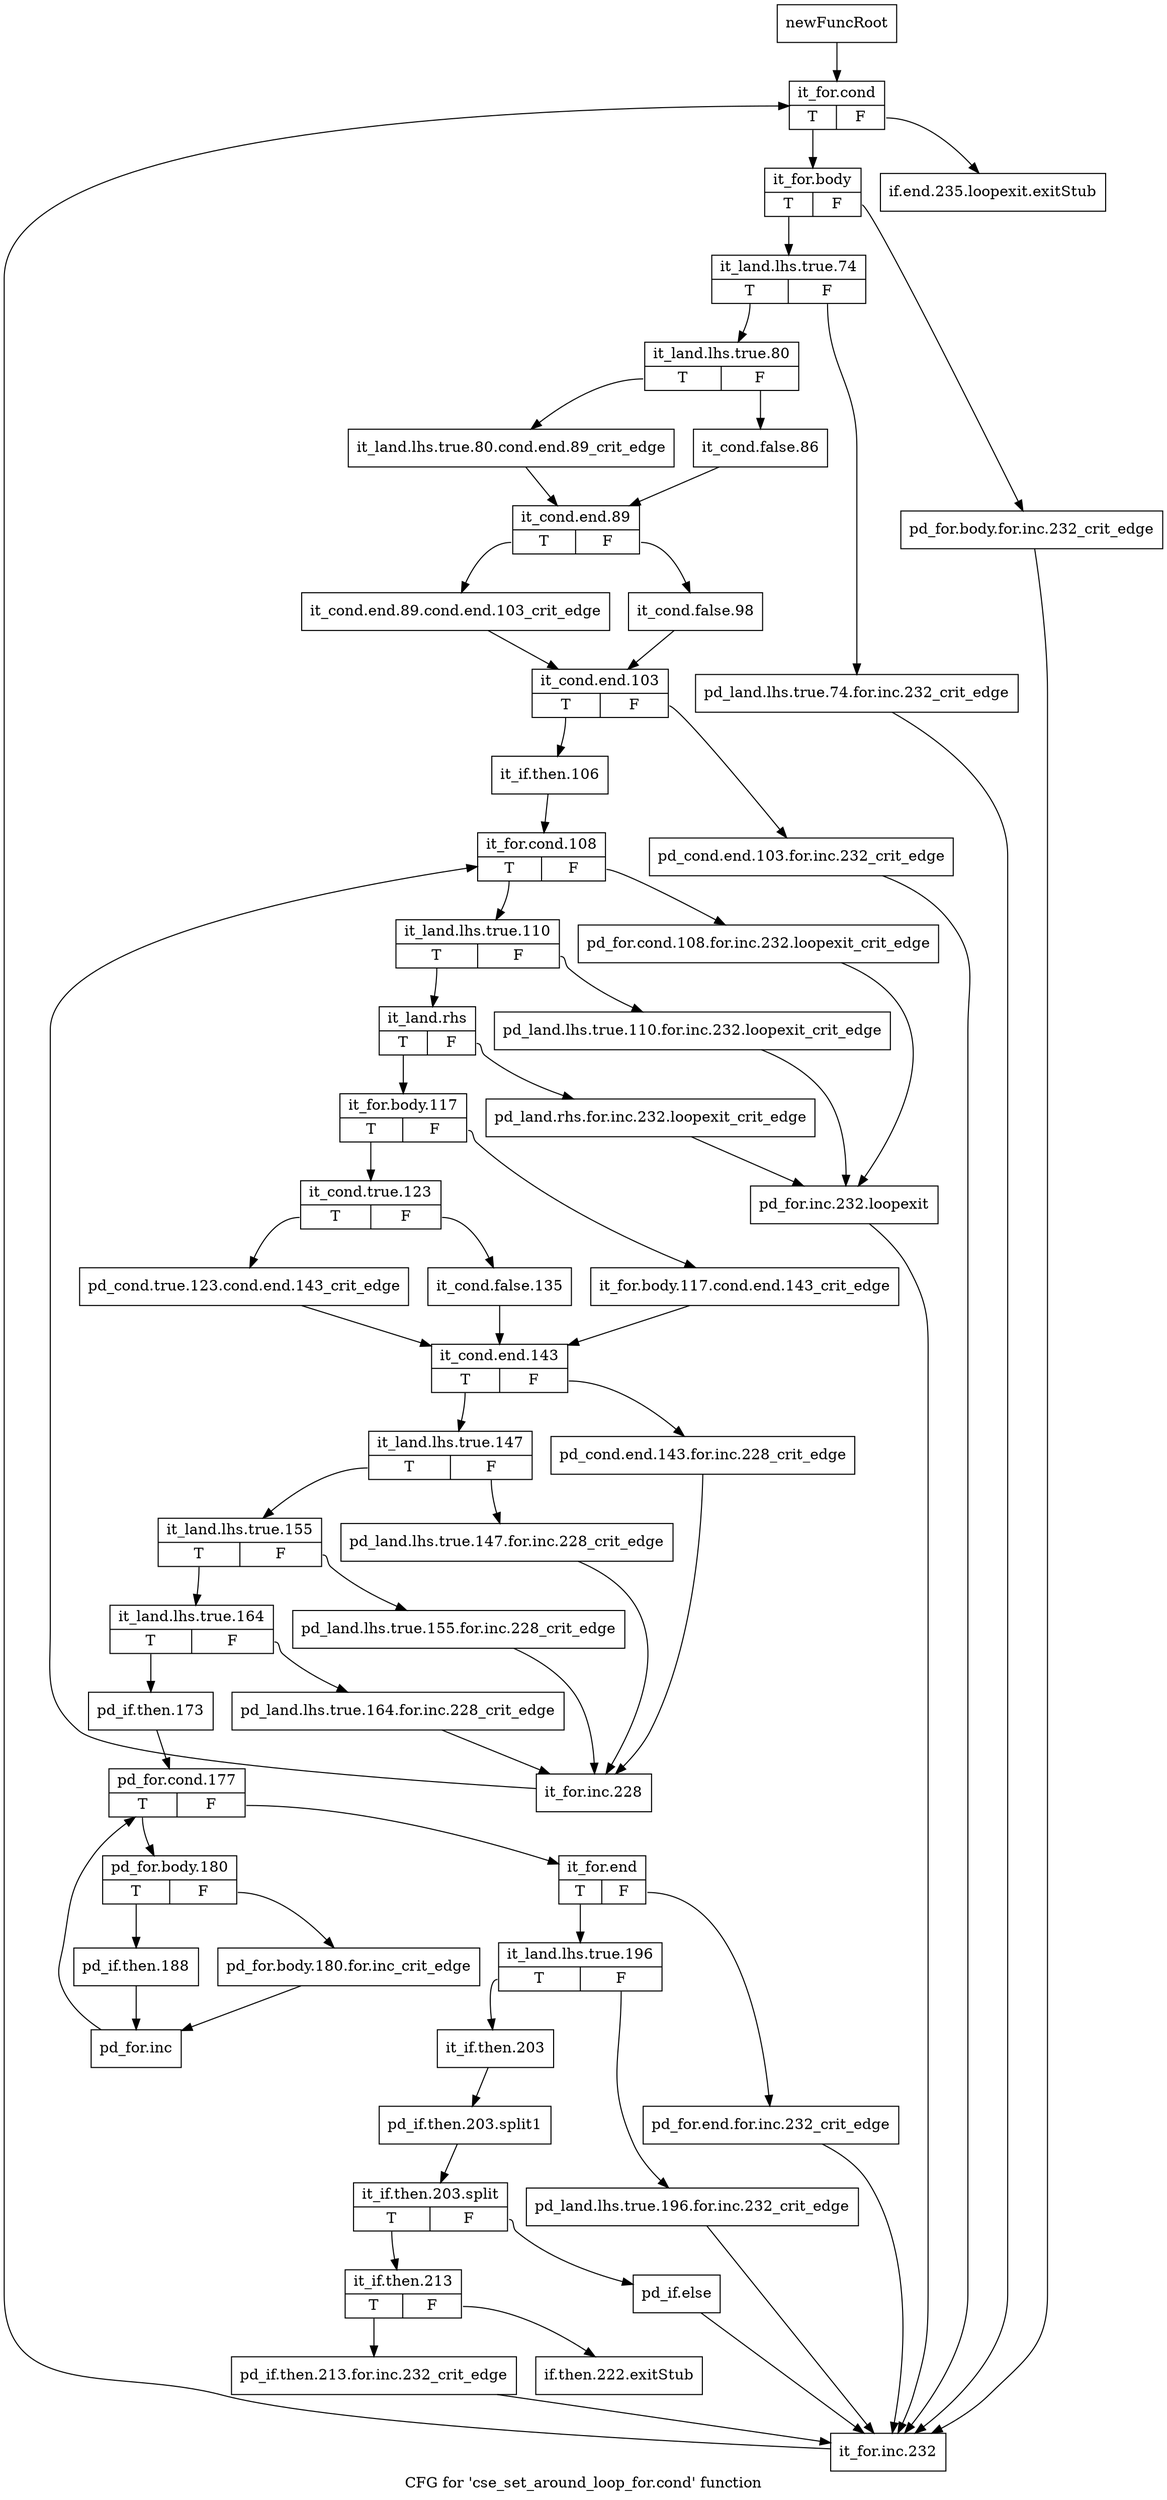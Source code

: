 digraph "CFG for 'cse_set_around_loop_for.cond' function" {
	label="CFG for 'cse_set_around_loop_for.cond' function";

	Node0xa90aa90 [shape=record,label="{newFuncRoot}"];
	Node0xa90aa90 -> Node0xa90ab80;
	Node0xa90aae0 [shape=record,label="{if.end.235.loopexit.exitStub}"];
	Node0xa90ab30 [shape=record,label="{if.then.222.exitStub}"];
	Node0xa90ab80 [shape=record,label="{it_for.cond|{<s0>T|<s1>F}}"];
	Node0xa90ab80:s0 -> Node0xa90abd0;
	Node0xa90ab80:s1 -> Node0xa90aae0;
	Node0xa90abd0 [shape=record,label="{it_for.body|{<s0>T|<s1>F}}"];
	Node0xa90abd0:s0 -> Node0xa90ac70;
	Node0xa90abd0:s1 -> Node0xa90ac20;
	Node0xa90ac20 [shape=record,label="{pd_for.body.for.inc.232_crit_edge}"];
	Node0xa90ac20 -> Node0xa90b990;
	Node0xa90ac70 [shape=record,label="{it_land.lhs.true.74|{<s0>T|<s1>F}}"];
	Node0xa90ac70:s0 -> Node0xa90ad10;
	Node0xa90ac70:s1 -> Node0xa90acc0;
	Node0xa90acc0 [shape=record,label="{pd_land.lhs.true.74.for.inc.232_crit_edge}"];
	Node0xa90acc0 -> Node0xa90b990;
	Node0xa90ad10 [shape=record,label="{it_land.lhs.true.80|{<s0>T|<s1>F}}"];
	Node0xa90ad10:s0 -> Node0xa90adb0;
	Node0xa90ad10:s1 -> Node0xa90ad60;
	Node0xa90ad60 [shape=record,label="{it_cond.false.86}"];
	Node0xa90ad60 -> Node0xa90ae00;
	Node0xa90adb0 [shape=record,label="{it_land.lhs.true.80.cond.end.89_crit_edge}"];
	Node0xa90adb0 -> Node0xa90ae00;
	Node0xa90ae00 [shape=record,label="{it_cond.end.89|{<s0>T|<s1>F}}"];
	Node0xa90ae00:s0 -> Node0xa90aea0;
	Node0xa90ae00:s1 -> Node0xa90ae50;
	Node0xa90ae50 [shape=record,label="{it_cond.false.98}"];
	Node0xa90ae50 -> Node0xa90aef0;
	Node0xa90aea0 [shape=record,label="{it_cond.end.89.cond.end.103_crit_edge}"];
	Node0xa90aea0 -> Node0xa90aef0;
	Node0xa90aef0 [shape=record,label="{it_cond.end.103|{<s0>T|<s1>F}}"];
	Node0xa90aef0:s0 -> Node0xa90af90;
	Node0xa90aef0:s1 -> Node0xa90af40;
	Node0xa90af40 [shape=record,label="{pd_cond.end.103.for.inc.232_crit_edge}"];
	Node0xa90af40 -> Node0xa90b990;
	Node0xa90af90 [shape=record,label="{it_if.then.106}"];
	Node0xa90af90 -> Node0xa90afe0;
	Node0xa90afe0 [shape=record,label="{it_for.cond.108|{<s0>T|<s1>F}}"];
	Node0xa90afe0:s0 -> Node0xa90b080;
	Node0xa90afe0:s1 -> Node0xa90b030;
	Node0xa90b030 [shape=record,label="{pd_for.cond.108.for.inc.232.loopexit_crit_edge}"];
	Node0xa90b030 -> Node0xa90b1c0;
	Node0xa90b080 [shape=record,label="{it_land.lhs.true.110|{<s0>T|<s1>F}}"];
	Node0xa90b080:s0 -> Node0xa90b120;
	Node0xa90b080:s1 -> Node0xa90b0d0;
	Node0xa90b0d0 [shape=record,label="{pd_land.lhs.true.110.for.inc.232.loopexit_crit_edge}"];
	Node0xa90b0d0 -> Node0xa90b1c0;
	Node0xa90b120 [shape=record,label="{it_land.rhs|{<s0>T|<s1>F}}"];
	Node0xa90b120:s0 -> Node0xa90b210;
	Node0xa90b120:s1 -> Node0xa90b170;
	Node0xa90b170 [shape=record,label="{pd_land.rhs.for.inc.232.loopexit_crit_edge}"];
	Node0xa90b170 -> Node0xa90b1c0;
	Node0xa90b1c0 [shape=record,label="{pd_for.inc.232.loopexit}"];
	Node0xa90b1c0 -> Node0xa90b990;
	Node0xa90b210 [shape=record,label="{it_for.body.117|{<s0>T|<s1>F}}"];
	Node0xa90b210:s0 -> Node0xa90b2b0;
	Node0xa90b210:s1 -> Node0xa90b260;
	Node0xa90b260 [shape=record,label="{it_for.body.117.cond.end.143_crit_edge}"];
	Node0xa90b260 -> Node0xa90b3a0;
	Node0xa90b2b0 [shape=record,label="{it_cond.true.123|{<s0>T|<s1>F}}"];
	Node0xa90b2b0:s0 -> Node0xa90b350;
	Node0xa90b2b0:s1 -> Node0xa90b300;
	Node0xa90b300 [shape=record,label="{it_cond.false.135}"];
	Node0xa90b300 -> Node0xa90b3a0;
	Node0xa90b350 [shape=record,label="{pd_cond.true.123.cond.end.143_crit_edge}"];
	Node0xa90b350 -> Node0xa90b3a0;
	Node0xa90b3a0 [shape=record,label="{it_cond.end.143|{<s0>T|<s1>F}}"];
	Node0xa90b3a0:s0 -> Node0xa90b440;
	Node0xa90b3a0:s1 -> Node0xa90b3f0;
	Node0xa90b3f0 [shape=record,label="{pd_cond.end.143.for.inc.228_crit_edge}"];
	Node0xa90b3f0 -> Node0xa90b620;
	Node0xa90b440 [shape=record,label="{it_land.lhs.true.147|{<s0>T|<s1>F}}"];
	Node0xa90b440:s0 -> Node0xa90b4e0;
	Node0xa90b440:s1 -> Node0xa90b490;
	Node0xa90b490 [shape=record,label="{pd_land.lhs.true.147.for.inc.228_crit_edge}"];
	Node0xa90b490 -> Node0xa90b620;
	Node0xa90b4e0 [shape=record,label="{it_land.lhs.true.155|{<s0>T|<s1>F}}"];
	Node0xa90b4e0:s0 -> Node0xa90b580;
	Node0xa90b4e0:s1 -> Node0xa90b530;
	Node0xa90b530 [shape=record,label="{pd_land.lhs.true.155.for.inc.228_crit_edge}"];
	Node0xa90b530 -> Node0xa90b620;
	Node0xa90b580 [shape=record,label="{it_land.lhs.true.164|{<s0>T|<s1>F}}"];
	Node0xa90b580:s0 -> Node0xa90b670;
	Node0xa90b580:s1 -> Node0xa90b5d0;
	Node0xa90b5d0 [shape=record,label="{pd_land.lhs.true.164.for.inc.228_crit_edge}"];
	Node0xa90b5d0 -> Node0xa90b620;
	Node0xa90b620 [shape=record,label="{it_for.inc.228}"];
	Node0xa90b620 -> Node0xa90afe0;
	Node0xa90b670 [shape=record,label="{pd_if.then.173}"];
	Node0xa90b670 -> Node0xa90b6c0;
	Node0xa90b6c0 [shape=record,label="{pd_for.cond.177|{<s0>T|<s1>F}}"];
	Node0xa90b6c0:s0 -> Node0xa90b9e0;
	Node0xa90b6c0:s1 -> Node0xa90b710;
	Node0xa90b710 [shape=record,label="{it_for.end|{<s0>T|<s1>F}}"];
	Node0xa90b710:s0 -> Node0xa90b7b0;
	Node0xa90b710:s1 -> Node0xa90b760;
	Node0xa90b760 [shape=record,label="{pd_for.end.for.inc.232_crit_edge}"];
	Node0xa90b760 -> Node0xa90b990;
	Node0xa90b7b0 [shape=record,label="{it_land.lhs.true.196|{<s0>T|<s1>F}}"];
	Node0xa90b7b0:s0 -> Node0xa90b850;
	Node0xa90b7b0:s1 -> Node0xa90b800;
	Node0xa90b800 [shape=record,label="{pd_land.lhs.true.196.for.inc.232_crit_edge}"];
	Node0xa90b800 -> Node0xa90b990;
	Node0xa90b850 [shape=record,label="{it_if.then.203}"];
	Node0xa90b850 -> Node0xf5c8410;
	Node0xf5c8410 [shape=record,label="{pd_if.then.203.split1}"];
	Node0xf5c8410 -> Node0xf5c1f00;
	Node0xf5c1f00 [shape=record,label="{it_if.then.203.split|{<s0>T|<s1>F}}"];
	Node0xf5c1f00:s0 -> Node0xa90b8f0;
	Node0xf5c1f00:s1 -> Node0xa90b8a0;
	Node0xa90b8a0 [shape=record,label="{pd_if.else}"];
	Node0xa90b8a0 -> Node0xa90b990;
	Node0xa90b8f0 [shape=record,label="{it_if.then.213|{<s0>T|<s1>F}}"];
	Node0xa90b8f0:s0 -> Node0xa90b940;
	Node0xa90b8f0:s1 -> Node0xa90ab30;
	Node0xa90b940 [shape=record,label="{pd_if.then.213.for.inc.232_crit_edge}"];
	Node0xa90b940 -> Node0xa90b990;
	Node0xa90b990 [shape=record,label="{it_for.inc.232}"];
	Node0xa90b990 -> Node0xa90ab80;
	Node0xa90b9e0 [shape=record,label="{pd_for.body.180|{<s0>T|<s1>F}}"];
	Node0xa90b9e0:s0 -> Node0xa90ba80;
	Node0xa90b9e0:s1 -> Node0xa90ba30;
	Node0xa90ba30 [shape=record,label="{pd_for.body.180.for.inc_crit_edge}"];
	Node0xa90ba30 -> Node0xa90bad0;
	Node0xa90ba80 [shape=record,label="{pd_if.then.188}"];
	Node0xa90ba80 -> Node0xa90bad0;
	Node0xa90bad0 [shape=record,label="{pd_for.inc}"];
	Node0xa90bad0 -> Node0xa90b6c0;
}
